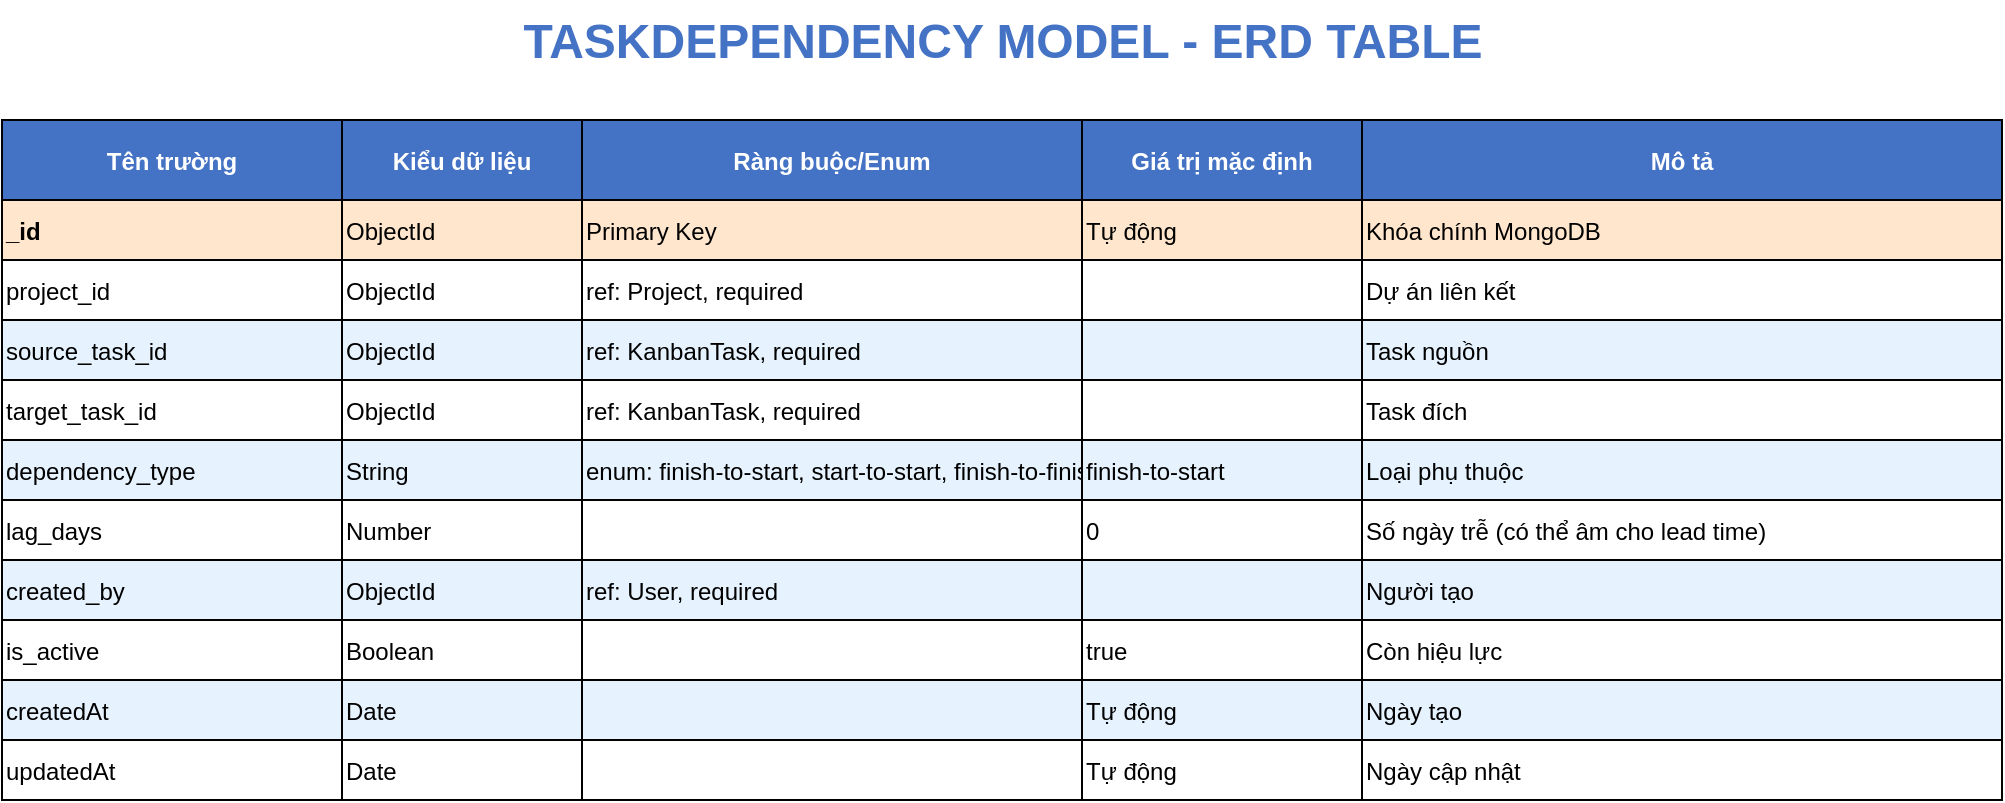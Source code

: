 <mxfile>
  <diagram name="TaskDependency Model Table ERD" id="taskDependency-model-table-erd">
    <mxGraphModel dx="692" dy="402" grid="1" gridSize="10" guides="1" tooltips="1" connect="1" arrows="1" fold="1" page="1" pageScale="1" pageWidth="1000" pageHeight="1169" math="0" shadow="0">
      <root>
        <mxCell id="0" />
        <mxCell id="1" parent="0" />
        <!-- Tiêu đề lớn -->
        <mxCell id="bigTitle" value="TASKDEPENDENCY MODEL - ERD TABLE" style="text;html=1;strokeColor=none;fillColor=none;align=center;fontSize=24;fontStyle=1;fontColor=#4472C4;" parent="1" vertex="1">
          <mxGeometry x="50" y="20" width="1000" height="50" as="geometry" />
        </mxCell>
        <!-- Bảng ERD -->
        <mxCell id="taskDependencyTable" value="" style="shape=table;startSize=0;container=1;collapsible=0;childLayout=tableLayout;fixedRows=1;rowLines=0;fontStyle=1;align=center;resizeLast=1;strokeColor=#000000;fillColor=#ffffff;" parent="1" vertex="1">
          <mxGeometry x="50" y="80" width="1000" height="330" as="geometry" />
        </mxCell>
        <!-- Header -->
        <mxCell id="header" value="" style="shape=tableRow;horizontal=0;fillColor=#4472C4;strokeColor=#000000;" parent="taskDependencyTable" vertex="1">
          <mxGeometry width="1000" height="40" as="geometry" />
        </mxCell>
        <mxCell id="h1" value="Tên trường" style="shape=partialRectangle;connectable=0;fillColor=#4472C4;align=center;fontStyle=1;fontSize=12;fontColor=#ffffff;" parent="header" vertex="1"><mxGeometry width="170" height="40" as="geometry" /></mxCell>
        <mxCell id="h2" value="Kiểu dữ liệu" style="shape=partialRectangle;connectable=0;fillColor=#4472C4;align=center;fontStyle=1;fontSize=12;fontColor=#ffffff;" parent="header" vertex="1"><mxGeometry x="170" width="120" height="40" as="geometry" /></mxCell>
        <mxCell id="h3" value="Ràng buộc/Enum" style="shape=partialRectangle;connectable=0;fillColor=#4472C4;align=center;fontStyle=1;fontSize=12;fontColor=#ffffff;" parent="header" vertex="1"><mxGeometry x="290" width="250" height="40" as="geometry" /></mxCell>
        <mxCell id="h4" value="Giá trị mặc định" style="shape=partialRectangle;connectable=0;fillColor=#4472C4;align=center;fontStyle=1;fontSize=12;fontColor=#ffffff;" parent="header" vertex="1"><mxGeometry x="540" width="140" height="40" as="geometry" /></mxCell>
        <mxCell id="h5" value="Mô tả" style="shape=partialRectangle;connectable=0;fillColor=#4472C4;align=center;fontStyle=1;fontSize=12;fontColor=#ffffff;" parent="header" vertex="1"><mxGeometry x="680" width="320" height="40" as="geometry" /></mxCell>
        <!-- Data Rows -->
        <mxCell id="row1" value="" style="shape=tableRow;horizontal=0;fillColor=#FFE6CC;strokeColor=#000000;" parent="taskDependencyTable" vertex="1"><mxGeometry y="40" width="1000" height="30" as="geometry" /></mxCell>
        <mxCell id="r1c1" value="_id" style="shape=partialRectangle;connectable=0;fillColor=#FFE6CC;align=left;fontStyle=1;" parent="row1" vertex="1"><mxGeometry width="170" height="30" as="geometry" /></mxCell>
        <mxCell id="r1c2" value="ObjectId" style="shape=partialRectangle;connectable=0;fillColor=#FFE6CC;align=left;" parent="row1" vertex="1"><mxGeometry x="170" width="120" height="30" as="geometry" /></mxCell>
        <mxCell id="r1c3" value="Primary Key" style="shape=partialRectangle;connectable=0;fillColor=#FFE6CC;align=left;" parent="row1" vertex="1"><mxGeometry x="290" width="250" height="30" as="geometry" /></mxCell>
        <mxCell id="r1c4" value="Tự động" style="shape=partialRectangle;connectable=0;fillColor=#FFE6CC;align=left;" parent="row1" vertex="1"><mxGeometry x="540" width="140" height="30" as="geometry" /></mxCell>
        <mxCell id="r1c5" value="Khóa chính MongoDB" style="shape=partialRectangle;connectable=0;fillColor=#FFE6CC;align=left;" parent="row1" vertex="1"><mxGeometry x="680" width="320" height="30" as="geometry" /></mxCell>
        <mxCell id="row2" value="" style="shape=tableRow;horizontal=0;fillColor=#ffffff;strokeColor=#000000;" parent="taskDependencyTable" vertex="1"><mxGeometry y="70" width="1000" height="30" as="geometry" /></mxCell>
        <mxCell id="r2c1" value="project_id" style="shape=partialRectangle;connectable=0;fillColor=#ffffff;align=left;" parent="row2" vertex="1"><mxGeometry width="170" height="30" as="geometry" /></mxCell>
        <mxCell id="r2c2" value="ObjectId" style="shape=partialRectangle;connectable=0;fillColor=#ffffff;align=left;" parent="row2" vertex="1"><mxGeometry x="170" width="120" height="30" as="geometry" /></mxCell>
        <mxCell id="r2c3" value="ref: Project, required" style="shape=partialRectangle;connectable=0;fillColor=#ffffff;align=left;" parent="row2" vertex="1"><mxGeometry x="290" width="250" height="30" as="geometry" /></mxCell>
        <mxCell id="r2c4" value="" style="shape=partialRectangle;connectable=0;fillColor=#ffffff;align=left;" parent="row2" vertex="1"><mxGeometry x="540" width="140" height="30" as="geometry" /></mxCell>
        <mxCell id="r2c5" value="Dự án liên kết" style="shape=partialRectangle;connectable=0;fillColor=#ffffff;align=left;" parent="row2" vertex="1"><mxGeometry x="680" width="320" height="30" as="geometry" /></mxCell>
        <mxCell id="row3" value="" style="shape=tableRow;horizontal=0;fillColor=#E6F3FF;strokeColor=#000000;" parent="taskDependencyTable" vertex="1"><mxGeometry y="100" width="1000" height="30" as="geometry" /></mxCell>
        <mxCell id="r3c1" value="source_task_id" style="shape=partialRectangle;connectable=0;fillColor=#E6F3FF;align=left;" parent="row3" vertex="1"><mxGeometry width="170" height="30" as="geometry" /></mxCell>
        <mxCell id="r3c2" value="ObjectId" style="shape=partialRectangle;connectable=0;fillColor=#E6F3FF;align=left;" parent="row3" vertex="1"><mxGeometry x="170" width="120" height="30" as="geometry" /></mxCell>
        <mxCell id="r3c3" value="ref: KanbanTask, required" style="shape=partialRectangle;connectable=0;fillColor=#E6F3FF;align=left;" parent="row3" vertex="1"><mxGeometry x="290" width="250" height="30" as="geometry" /></mxCell>
        <mxCell id="r3c4" value="" style="shape=partialRectangle;connectable=0;fillColor=#E6F3FF;align=left;" parent="row3" vertex="1"><mxGeometry x="540" width="140" height="30" as="geometry" /></mxCell>
        <mxCell id="r3c5" value="Task nguồn" style="shape=partialRectangle;connectable=0;fillColor=#E6F3FF;align=left;" parent="row3" vertex="1"><mxGeometry x="680" width="320" height="30" as="geometry" /></mxCell>
        <mxCell id="row4" value="" style="shape=tableRow;horizontal=0;fillColor=#ffffff;strokeColor=#000000;" parent="taskDependencyTable" vertex="1"><mxGeometry y="130" width="1000" height="30" as="geometry" /></mxCell>
        <mxCell id="r4c1" value="target_task_id" style="shape=partialRectangle;connectable=0;fillColor=#ffffff;align=left;" parent="row4" vertex="1"><mxGeometry width="170" height="30" as="geometry" /></mxCell>
        <mxCell id="r4c2" value="ObjectId" style="shape=partialRectangle;connectable=0;fillColor=#ffffff;align=left;" parent="row4" vertex="1"><mxGeometry x="170" width="120" height="30" as="geometry" /></mxCell>
        <mxCell id="r4c3" value="ref: KanbanTask, required" style="shape=partialRectangle;connectable=0;fillColor=#ffffff;align=left;" parent="row4" vertex="1"><mxGeometry x="290" width="250" height="30" as="geometry" /></mxCell>
        <mxCell id="r4c4" value="" style="shape=partialRectangle;connectable=0;fillColor=#ffffff;align=left;" parent="row4" vertex="1"><mxGeometry x="540" width="140" height="30" as="geometry" /></mxCell>
        <mxCell id="r4c5" value="Task đích" style="shape=partialRectangle;connectable=0;fillColor=#ffffff;align=left;" parent="row4" vertex="1"><mxGeometry x="680" width="320" height="30" as="geometry" /></mxCell>
        <mxCell id="row5" value="" style="shape=tableRow;horizontal=0;fillColor=#E6F3FF;strokeColor=#000000;" parent="taskDependencyTable" vertex="1"><mxGeometry y="160" width="1000" height="30" as="geometry" /></mxCell>
        <mxCell id="r5c1" value="dependency_type" style="shape=partialRectangle;connectable=0;fillColor=#E6F3FF;align=left;" parent="row5" vertex="1"><mxGeometry width="170" height="30" as="geometry" /></mxCell>
        <mxCell id="r5c2" value="String" style="shape=partialRectangle;connectable=0;fillColor=#E6F3FF;align=left;" parent="row5" vertex="1"><mxGeometry x="170" width="120" height="30" as="geometry" /></mxCell>
        <mxCell id="r5c3" value="enum: finish-to-start, start-to-start, finish-to-finish, start-to-finish" style="shape=partialRectangle;connectable=0;fillColor=#E6F3FF;align=left;" parent="row5" vertex="1"><mxGeometry x="290" width="250" height="30" as="geometry" /></mxCell>
        <mxCell id="r5c4" value="finish-to-start" style="shape=partialRectangle;connectable=0;fillColor=#E6F3FF;align=left;" parent="row5" vertex="1"><mxGeometry x="540" width="140" height="30" as="geometry" /></mxCell>
        <mxCell id="r5c5" value="Loại phụ thuộc" style="shape=partialRectangle;connectable=0;fillColor=#E6F3FF;align=left;" parent="row5" vertex="1"><mxGeometry x="680" width="320" height="30" as="geometry" /></mxCell>
        <mxCell id="row6" value="" style="shape=tableRow;horizontal=0;fillColor=#ffffff;strokeColor=#000000;" parent="taskDependencyTable" vertex="1"><mxGeometry y="190" width="1000" height="30" as="geometry" /></mxCell>
        <mxCell id="r6c1" value="lag_days" style="shape=partialRectangle;connectable=0;fillColor=#ffffff;align=left;" parent="row6" vertex="1"><mxGeometry width="170" height="30" as="geometry" /></mxCell>
        <mxCell id="r6c2" value="Number" style="shape=partialRectangle;connectable=0;fillColor=#ffffff;align=left;" parent="row6" vertex="1"><mxGeometry x="170" width="120" height="30" as="geometry" /></mxCell>
        <mxCell id="r6c3" value="" style="shape=partialRectangle;connectable=0;fillColor=#ffffff;align=left;" parent="row6" vertex="1"><mxGeometry x="290" width="250" height="30" as="geometry" /></mxCell>
        <mxCell id="r6c4" value="0" style="shape=partialRectangle;connectable=0;fillColor=#ffffff;align=left;" parent="row6" vertex="1"><mxGeometry x="540" width="140" height="30" as="geometry" /></mxCell>
        <mxCell id="r6c5" value="Số ngày trễ (có thể âm cho lead time)" style="shape=partialRectangle;connectable=0;fillColor=#ffffff;align=left;" parent="row6" vertex="1"><mxGeometry x="680" width="320" height="30" as="geometry" /></mxCell>
        <mxCell id="row7" value="" style="shape=tableRow;horizontal=0;fillColor=#E6F3FF;strokeColor=#000000;" parent="taskDependencyTable" vertex="1"><mxGeometry y="220" width="1000" height="30" as="geometry" /></mxCell>
        <mxCell id="r7c1" value="created_by" style="shape=partialRectangle;connectable=0;fillColor=#E6F3FF;align=left;" parent="row7" vertex="1"><mxGeometry width="170" height="30" as="geometry" /></mxCell>
        <mxCell id="r7c2" value="ObjectId" style="shape=partialRectangle;connectable=0;fillColor=#E6F3FF;align=left;" parent="row7" vertex="1"><mxGeometry x="170" width="120" height="30" as="geometry" /></mxCell>
        <mxCell id="r7c3" value="ref: User, required" style="shape=partialRectangle;connectable=0;fillColor=#E6F3FF;align=left;" parent="row7" vertex="1"><mxGeometry x="290" width="250" height="30" as="geometry" /></mxCell>
        <mxCell id="r7c4" value="" style="shape=partialRectangle;connectable=0;fillColor=#E6F3FF;align=left;" parent="row7" vertex="1"><mxGeometry x="540" width="140" height="30" as="geometry" /></mxCell>
        <mxCell id="r7c5" value="Người tạo" style="shape=partialRectangle;connectable=0;fillColor=#E6F3FF;align=left;" parent="row7" vertex="1"><mxGeometry x="680" width="320" height="30" as="geometry" /></mxCell>
        <mxCell id="row8" value="" style="shape=tableRow;horizontal=0;fillColor=#ffffff;strokeColor=#000000;" parent="taskDependencyTable" vertex="1"><mxGeometry y="250" width="1000" height="30" as="geometry" /></mxCell>
        <mxCell id="r8c1" value="is_active" style="shape=partialRectangle;connectable=0;fillColor=#ffffff;align=left;" parent="row8" vertex="1"><mxGeometry width="170" height="30" as="geometry" /></mxCell>
        <mxCell id="r8c2" value="Boolean" style="shape=partialRectangle;connectable=0;fillColor=#ffffff;align=left;" parent="row8" vertex="1"><mxGeometry x="170" width="120" height="30" as="geometry" /></mxCell>
        <mxCell id="r8c3" value="" style="shape=partialRectangle;connectable=0;fillColor=#ffffff;align=left;" parent="row8" vertex="1"><mxGeometry x="290" width="250" height="30" as="geometry" /></mxCell>
        <mxCell id="r8c4" value="true" style="shape=partialRectangle;connectable=0;fillColor=#ffffff;align=left;" parent="row8" vertex="1"><mxGeometry x="540" width="140" height="30" as="geometry" /></mxCell>
        <mxCell id="r8c5" value="Còn hiệu lực" style="shape=partialRectangle;connectable=0;fillColor=#ffffff;align=left;" parent="row8" vertex="1"><mxGeometry x="680" width="320" height="30" as="geometry" /></mxCell>
        <mxCell id="row9" value="" style="shape=tableRow;horizontal=0;fillColor=#E6F3FF;strokeColor=#000000;" parent="taskDependencyTable" vertex="1"><mxGeometry y="280" width="1000" height="30" as="geometry" /></mxCell>
        <mxCell id="r9c1" value="createdAt" style="shape=partialRectangle;connectable=0;fillColor=#E6F3FF;align=left;" parent="row9" vertex="1"><mxGeometry width="170" height="30" as="geometry" /></mxCell>
        <mxCell id="r9c2" value="Date" style="shape=partialRectangle;connectable=0;fillColor=#E6F3FF;align=left;" parent="row9" vertex="1"><mxGeometry x="170" width="120" height="30" as="geometry" /></mxCell>
        <mxCell id="r9c3" value="" style="shape=partialRectangle;connectable=0;fillColor=#E6F3FF;align=left;" parent="row9" vertex="1"><mxGeometry x="290" width="250" height="30" as="geometry" /></mxCell>
        <mxCell id="r9c4" value="Tự động" style="shape=partialRectangle;connectable=0;fillColor=#E6F3FF;align=left;" parent="row9" vertex="1"><mxGeometry x="540" width="140" height="30" as="geometry" /></mxCell>
        <mxCell id="r9c5" value="Ngày tạo" style="shape=partialRectangle;connectable=0;fillColor=#E6F3FF;align=left;" parent="row9" vertex="1"><mxGeometry x="680" width="320" height="30" as="geometry" /></mxCell>
        <mxCell id="row10" value="" style="shape=tableRow;horizontal=0;fillColor=#ffffff;strokeColor=#000000;" parent="taskDependencyTable" vertex="1"><mxGeometry y="310" width="1000" height="30" as="geometry" /></mxCell>
        <mxCell id="r10c1" value="updatedAt" style="shape=partialRectangle;connectable=0;fillColor=#ffffff;align=left;" parent="row10" vertex="1"><mxGeometry width="170" height="30" as="geometry" /></mxCell>
        <mxCell id="r10c2" value="Date" style="shape=partialRectangle;connectable=0;fillColor=#ffffff;align=left;" parent="row10" vertex="1"><mxGeometry x="170" width="120" height="30" as="geometry" /></mxCell>
        <mxCell id="r10c3" value="" style="shape=partialRectangle;connectable=0;fillColor=#ffffff;align=left;" parent="row10" vertex="1"><mxGeometry x="290" width="250" height="30" as="geometry" /></mxCell>
        <mxCell id="r10c4" value="Tự động" style="shape=partialRectangle;connectable=0;fillColor=#ffffff;align=left;" parent="row10" vertex="1"><mxGeometry x="540" width="140" height="30" as="geometry" /></mxCell>
        <mxCell id="r10c5" value="Ngày cập nhật" style="shape=partialRectangle;connectable=0;fillColor=#ffffff;align=left;" parent="row10" vertex="1"><mxGeometry x="680" width="320" height="30" as="geometry" /></mxCell>
      </root>
    </mxGraphModel>
  </diagram>
</mxfile>
